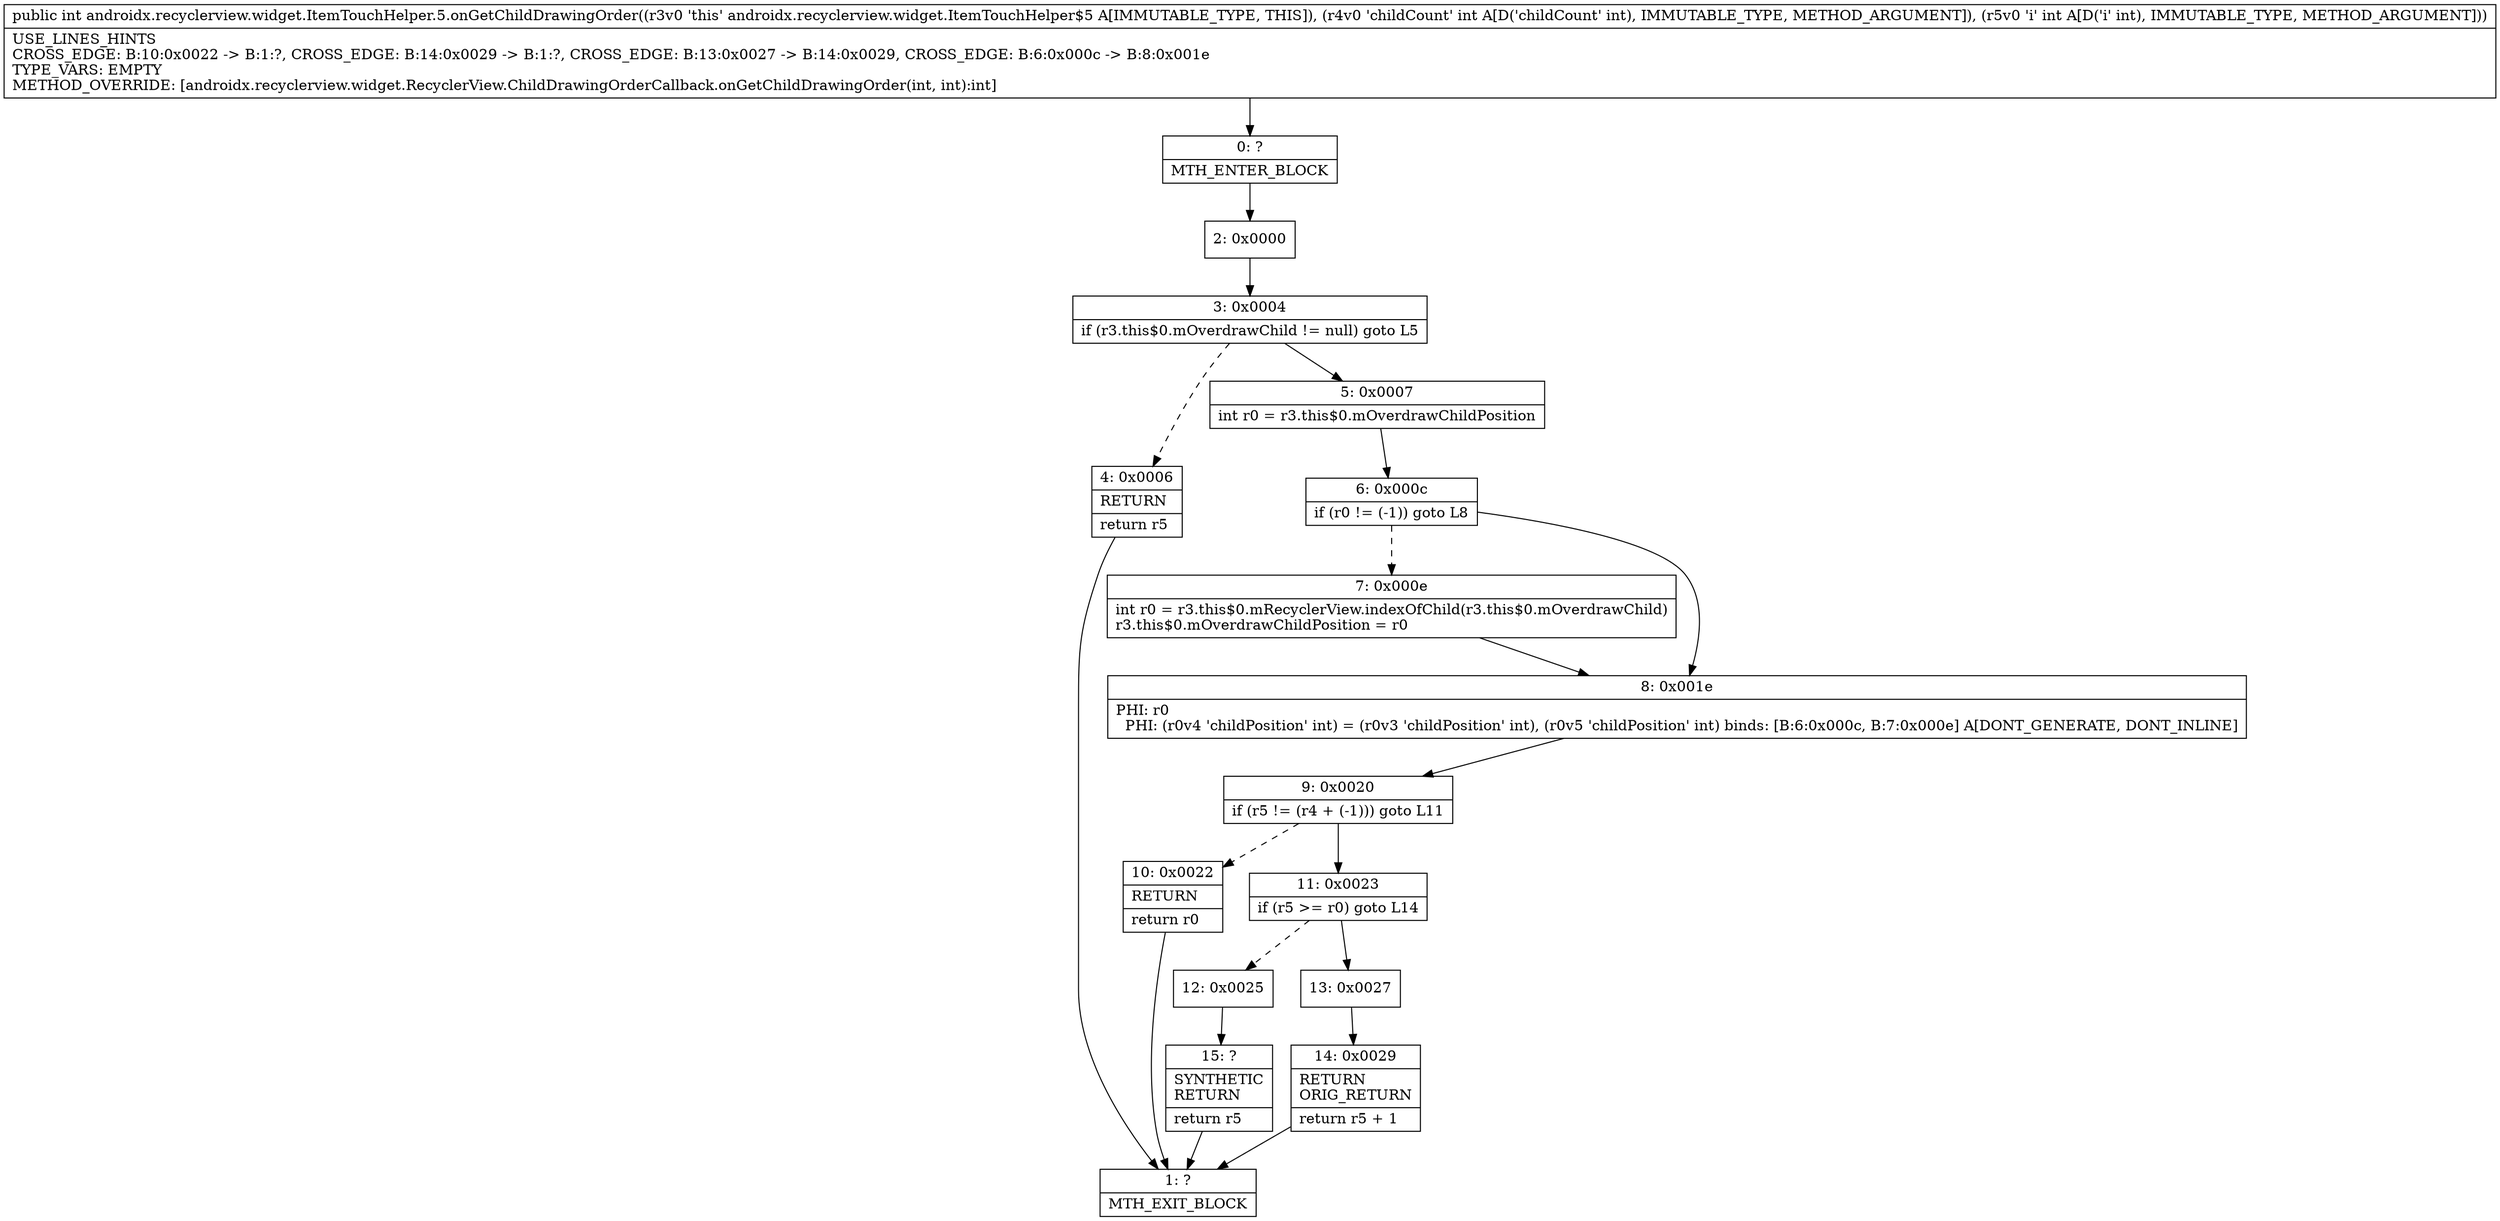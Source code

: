 digraph "CFG forandroidx.recyclerview.widget.ItemTouchHelper.5.onGetChildDrawingOrder(II)I" {
Node_0 [shape=record,label="{0\:\ ?|MTH_ENTER_BLOCK\l}"];
Node_2 [shape=record,label="{2\:\ 0x0000}"];
Node_3 [shape=record,label="{3\:\ 0x0004|if (r3.this$0.mOverdrawChild != null) goto L5\l}"];
Node_4 [shape=record,label="{4\:\ 0x0006|RETURN\l|return r5\l}"];
Node_1 [shape=record,label="{1\:\ ?|MTH_EXIT_BLOCK\l}"];
Node_5 [shape=record,label="{5\:\ 0x0007|int r0 = r3.this$0.mOverdrawChildPosition\l}"];
Node_6 [shape=record,label="{6\:\ 0x000c|if (r0 != (\-1)) goto L8\l}"];
Node_7 [shape=record,label="{7\:\ 0x000e|int r0 = r3.this$0.mRecyclerView.indexOfChild(r3.this$0.mOverdrawChild)\lr3.this$0.mOverdrawChildPosition = r0\l}"];
Node_8 [shape=record,label="{8\:\ 0x001e|PHI: r0 \l  PHI: (r0v4 'childPosition' int) = (r0v3 'childPosition' int), (r0v5 'childPosition' int) binds: [B:6:0x000c, B:7:0x000e] A[DONT_GENERATE, DONT_INLINE]\l}"];
Node_9 [shape=record,label="{9\:\ 0x0020|if (r5 != (r4 + (\-1))) goto L11\l}"];
Node_10 [shape=record,label="{10\:\ 0x0022|RETURN\l|return r0\l}"];
Node_11 [shape=record,label="{11\:\ 0x0023|if (r5 \>= r0) goto L14\l}"];
Node_12 [shape=record,label="{12\:\ 0x0025}"];
Node_15 [shape=record,label="{15\:\ ?|SYNTHETIC\lRETURN\l|return r5\l}"];
Node_13 [shape=record,label="{13\:\ 0x0027}"];
Node_14 [shape=record,label="{14\:\ 0x0029|RETURN\lORIG_RETURN\l|return r5 + 1\l}"];
MethodNode[shape=record,label="{public int androidx.recyclerview.widget.ItemTouchHelper.5.onGetChildDrawingOrder((r3v0 'this' androidx.recyclerview.widget.ItemTouchHelper$5 A[IMMUTABLE_TYPE, THIS]), (r4v0 'childCount' int A[D('childCount' int), IMMUTABLE_TYPE, METHOD_ARGUMENT]), (r5v0 'i' int A[D('i' int), IMMUTABLE_TYPE, METHOD_ARGUMENT]))  | USE_LINES_HINTS\lCROSS_EDGE: B:10:0x0022 \-\> B:1:?, CROSS_EDGE: B:14:0x0029 \-\> B:1:?, CROSS_EDGE: B:13:0x0027 \-\> B:14:0x0029, CROSS_EDGE: B:6:0x000c \-\> B:8:0x001e\lTYPE_VARS: EMPTY\lMETHOD_OVERRIDE: [androidx.recyclerview.widget.RecyclerView.ChildDrawingOrderCallback.onGetChildDrawingOrder(int, int):int]\l}"];
MethodNode -> Node_0;Node_0 -> Node_2;
Node_2 -> Node_3;
Node_3 -> Node_4[style=dashed];
Node_3 -> Node_5;
Node_4 -> Node_1;
Node_5 -> Node_6;
Node_6 -> Node_7[style=dashed];
Node_6 -> Node_8;
Node_7 -> Node_8;
Node_8 -> Node_9;
Node_9 -> Node_10[style=dashed];
Node_9 -> Node_11;
Node_10 -> Node_1;
Node_11 -> Node_12[style=dashed];
Node_11 -> Node_13;
Node_12 -> Node_15;
Node_15 -> Node_1;
Node_13 -> Node_14;
Node_14 -> Node_1;
}


